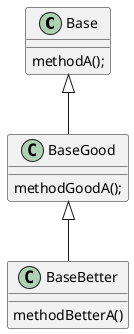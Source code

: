 @startuml

class Base {
	methodA();
}

class BaseGood {
	methodGoodA();
}

class BaseBetter {
	methodBetterA()
}

Base <|-- BaseGood
BaseGood <|-- BaseBetter

@enduml